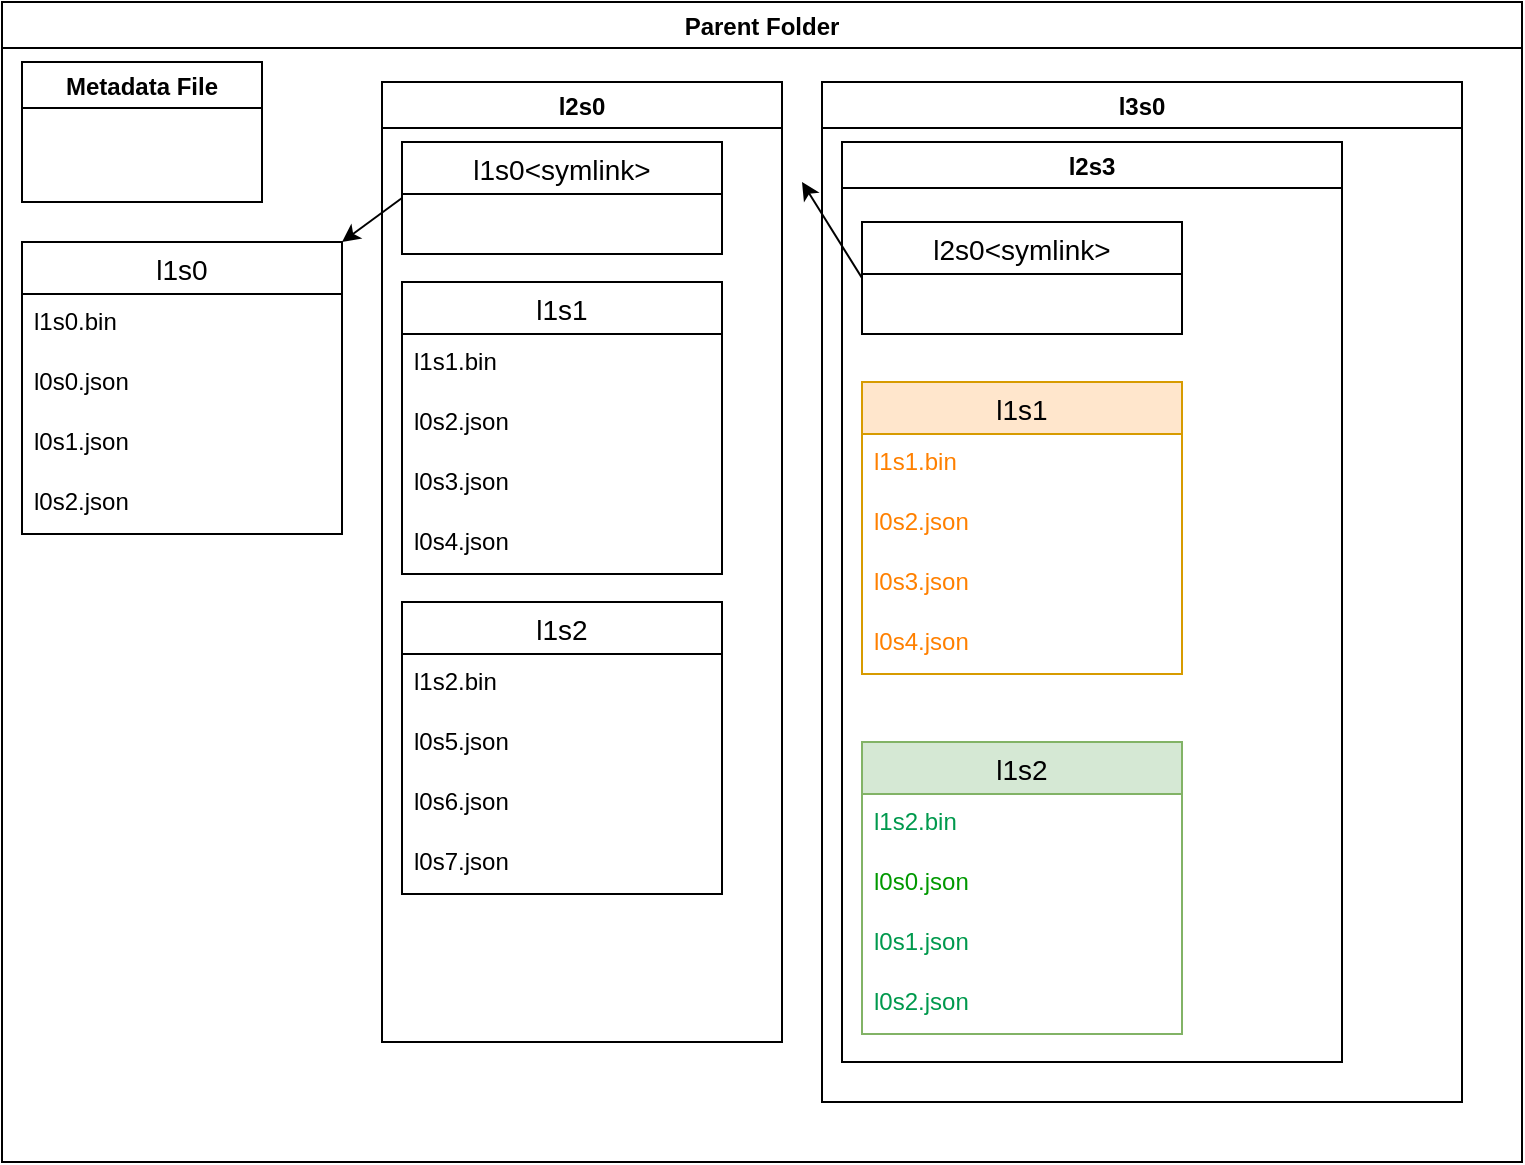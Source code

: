 <mxfile version="24.7.17">
  <diagram id="R2lEEEUBdFMjLlhIrx00" name="Page-1">
    <mxGraphModel dx="798" dy="779" grid="1" gridSize="10" guides="1" tooltips="1" connect="1" arrows="1" fold="1" page="1" pageScale="1" pageWidth="850" pageHeight="1100" math="0" shadow="0" extFonts="Permanent Marker^https://fonts.googleapis.com/css?family=Permanent+Marker">
      <root>
        <mxCell id="0" />
        <mxCell id="1" parent="0" />
        <mxCell id="LrgFrGgnKRn9gnrKyvN1-1" value="Parent Folder" style="swimlane;" parent="1" vertex="1">
          <mxGeometry x="20" y="30" width="760" height="580" as="geometry" />
        </mxCell>
        <mxCell id="LrgFrGgnKRn9gnrKyvN1-2" value="Metadata File" style="swimlane;" parent="LrgFrGgnKRn9gnrKyvN1-1" vertex="1">
          <mxGeometry x="10" y="30" width="120" height="70" as="geometry" />
        </mxCell>
        <mxCell id="LrgFrGgnKRn9gnrKyvN1-5" value="l1s0" style="swimlane;fontStyle=0;childLayout=stackLayout;horizontal=1;startSize=26;horizontalStack=0;resizeParent=1;resizeParentMax=0;resizeLast=0;collapsible=1;marginBottom=0;align=center;fontSize=14;" parent="LrgFrGgnKRn9gnrKyvN1-1" vertex="1">
          <mxGeometry x="10" y="120" width="160" height="146" as="geometry" />
        </mxCell>
        <mxCell id="j7KrwhmS64TWg9JCUcNl-1" value="l1s0.bin" style="text;strokeColor=none;fillColor=none;spacingLeft=4;spacingRight=4;overflow=hidden;rotatable=0;points=[[0,0.5],[1,0.5]];portConstraint=eastwest;fontSize=12;whiteSpace=wrap;html=1;" vertex="1" parent="LrgFrGgnKRn9gnrKyvN1-5">
          <mxGeometry y="26" width="160" height="30" as="geometry" />
        </mxCell>
        <mxCell id="LrgFrGgnKRn9gnrKyvN1-7" value="l0s0.json" style="text;strokeColor=none;fillColor=none;spacingLeft=4;spacingRight=4;overflow=hidden;rotatable=0;points=[[0,0.5],[1,0.5]];portConstraint=eastwest;fontSize=12;whiteSpace=wrap;html=1;" parent="LrgFrGgnKRn9gnrKyvN1-5" vertex="1">
          <mxGeometry y="56" width="160" height="30" as="geometry" />
        </mxCell>
        <mxCell id="LrgFrGgnKRn9gnrKyvN1-8" value="l0s1.json" style="text;strokeColor=none;fillColor=none;spacingLeft=4;spacingRight=4;overflow=hidden;rotatable=0;points=[[0,0.5],[1,0.5]];portConstraint=eastwest;fontSize=12;whiteSpace=wrap;html=1;" parent="LrgFrGgnKRn9gnrKyvN1-5" vertex="1">
          <mxGeometry y="86" width="160" height="30" as="geometry" />
        </mxCell>
        <mxCell id="QEZ_RuPX-nVI-A6pmcZZ-2" value="l0s2.json" style="text;strokeColor=none;fillColor=none;spacingLeft=4;spacingRight=4;overflow=hidden;rotatable=0;points=[[0,0.5],[1,0.5]];portConstraint=eastwest;fontSize=12;whiteSpace=wrap;html=1;" parent="LrgFrGgnKRn9gnrKyvN1-5" vertex="1">
          <mxGeometry y="116" width="160" height="30" as="geometry" />
        </mxCell>
        <mxCell id="LrgFrGgnKRn9gnrKyvN1-13" value="l2s0" style="swimlane;" parent="LrgFrGgnKRn9gnrKyvN1-1" vertex="1">
          <mxGeometry x="190" y="40" width="200" height="480" as="geometry" />
        </mxCell>
        <mxCell id="LrgFrGgnKRn9gnrKyvN1-14" value="l1s1" style="swimlane;fontStyle=0;childLayout=stackLayout;horizontal=1;startSize=26;horizontalStack=0;resizeParent=1;resizeParentMax=0;resizeLast=0;collapsible=1;marginBottom=0;align=center;fontSize=14;" parent="LrgFrGgnKRn9gnrKyvN1-13" vertex="1">
          <mxGeometry x="10" y="100" width="160" height="146" as="geometry" />
        </mxCell>
        <mxCell id="j7KrwhmS64TWg9JCUcNl-2" value="l1s1.bin" style="text;strokeColor=none;fillColor=none;spacingLeft=4;spacingRight=4;overflow=hidden;rotatable=0;points=[[0,0.5],[1,0.5]];portConstraint=eastwest;fontSize=12;whiteSpace=wrap;html=1;" vertex="1" parent="LrgFrGgnKRn9gnrKyvN1-14">
          <mxGeometry y="26" width="160" height="30" as="geometry" />
        </mxCell>
        <mxCell id="LrgFrGgnKRn9gnrKyvN1-16" value="l0s2.json" style="text;strokeColor=none;fillColor=none;spacingLeft=4;spacingRight=4;overflow=hidden;rotatable=0;points=[[0,0.5],[1,0.5]];portConstraint=eastwest;fontSize=12;whiteSpace=wrap;html=1;" parent="LrgFrGgnKRn9gnrKyvN1-14" vertex="1">
          <mxGeometry y="56" width="160" height="30" as="geometry" />
        </mxCell>
        <mxCell id="LrgFrGgnKRn9gnrKyvN1-17" value="l0s3.json" style="text;strokeColor=none;fillColor=none;spacingLeft=4;spacingRight=4;overflow=hidden;rotatable=0;points=[[0,0.5],[1,0.5]];portConstraint=eastwest;fontSize=12;whiteSpace=wrap;html=1;" parent="LrgFrGgnKRn9gnrKyvN1-14" vertex="1">
          <mxGeometry y="86" width="160" height="30" as="geometry" />
        </mxCell>
        <mxCell id="QEZ_RuPX-nVI-A6pmcZZ-3" value="l0s4.json" style="text;strokeColor=none;fillColor=none;spacingLeft=4;spacingRight=4;overflow=hidden;rotatable=0;points=[[0,0.5],[1,0.5]];portConstraint=eastwest;fontSize=12;whiteSpace=wrap;html=1;" parent="LrgFrGgnKRn9gnrKyvN1-14" vertex="1">
          <mxGeometry y="116" width="160" height="30" as="geometry" />
        </mxCell>
        <mxCell id="LrgFrGgnKRn9gnrKyvN1-19" value="l1s2" style="swimlane;fontStyle=0;childLayout=stackLayout;horizontal=1;startSize=26;horizontalStack=0;resizeParent=1;resizeParentMax=0;resizeLast=0;collapsible=1;marginBottom=0;align=center;fontSize=14;" parent="LrgFrGgnKRn9gnrKyvN1-13" vertex="1">
          <mxGeometry x="10" y="260" width="160" height="146" as="geometry" />
        </mxCell>
        <mxCell id="j7KrwhmS64TWg9JCUcNl-3" value="l1s2.bin" style="text;strokeColor=none;fillColor=none;spacingLeft=4;spacingRight=4;overflow=hidden;rotatable=0;points=[[0,0.5],[1,0.5]];portConstraint=eastwest;fontSize=12;whiteSpace=wrap;html=1;" vertex="1" parent="LrgFrGgnKRn9gnrKyvN1-19">
          <mxGeometry y="26" width="160" height="30" as="geometry" />
        </mxCell>
        <mxCell id="LrgFrGgnKRn9gnrKyvN1-21" value="l0s5.json" style="text;strokeColor=none;fillColor=none;spacingLeft=4;spacingRight=4;overflow=hidden;rotatable=0;points=[[0,0.5],[1,0.5]];portConstraint=eastwest;fontSize=12;whiteSpace=wrap;html=1;" parent="LrgFrGgnKRn9gnrKyvN1-19" vertex="1">
          <mxGeometry y="56" width="160" height="30" as="geometry" />
        </mxCell>
        <mxCell id="LrgFrGgnKRn9gnrKyvN1-22" value="l0s6.json" style="text;strokeColor=none;fillColor=none;spacingLeft=4;spacingRight=4;overflow=hidden;rotatable=0;points=[[0,0.5],[1,0.5]];portConstraint=eastwest;fontSize=12;whiteSpace=wrap;html=1;" parent="LrgFrGgnKRn9gnrKyvN1-19" vertex="1">
          <mxGeometry y="86" width="160" height="30" as="geometry" />
        </mxCell>
        <mxCell id="QEZ_RuPX-nVI-A6pmcZZ-4" value="l0s7.json" style="text;strokeColor=none;fillColor=none;spacingLeft=4;spacingRight=4;overflow=hidden;rotatable=0;points=[[0,0.5],[1,0.5]];portConstraint=eastwest;fontSize=12;whiteSpace=wrap;html=1;" parent="LrgFrGgnKRn9gnrKyvN1-19" vertex="1">
          <mxGeometry y="116" width="160" height="30" as="geometry" />
        </mxCell>
        <mxCell id="QEZ_RuPX-nVI-A6pmcZZ-5" value="l1s0&lt;symlink&gt;" style="swimlane;fontStyle=0;childLayout=stackLayout;horizontal=1;startSize=26;horizontalStack=0;resizeParent=1;resizeParentMax=0;resizeLast=0;collapsible=1;marginBottom=0;align=center;fontSize=14;" parent="LrgFrGgnKRn9gnrKyvN1-13" vertex="1">
          <mxGeometry x="10" y="30" width="160" height="56" as="geometry" />
        </mxCell>
        <mxCell id="LrgFrGgnKRn9gnrKyvN1-23" value="l3s0" style="swimlane;" parent="LrgFrGgnKRn9gnrKyvN1-1" vertex="1">
          <mxGeometry x="410" y="40" width="320" height="510" as="geometry" />
        </mxCell>
        <mxCell id="LrgFrGgnKRn9gnrKyvN1-32" value="l2s3" style="swimlane;" parent="LrgFrGgnKRn9gnrKyvN1-23" vertex="1">
          <mxGeometry x="10" y="30" width="250" height="460" as="geometry" />
        </mxCell>
        <mxCell id="LrgFrGgnKRn9gnrKyvN1-33" value="l1s1" style="swimlane;fontStyle=0;childLayout=stackLayout;horizontal=1;startSize=26;horizontalStack=0;resizeParent=1;resizeParentMax=0;resizeLast=0;collapsible=1;marginBottom=0;align=center;fontSize=14;fillColor=#ffe6cc;strokeColor=#d79b00;" parent="LrgFrGgnKRn9gnrKyvN1-32" vertex="1">
          <mxGeometry x="10" y="120" width="160" height="146" as="geometry" />
        </mxCell>
        <mxCell id="j7KrwhmS64TWg9JCUcNl-4" value="l1s1.bin" style="text;strokeColor=none;fillColor=none;spacingLeft=4;spacingRight=4;overflow=hidden;rotatable=0;points=[[0,0.5],[1,0.5]];portConstraint=eastwest;fontSize=12;whiteSpace=wrap;html=1;fontColor=#FF8000;" vertex="1" parent="LrgFrGgnKRn9gnrKyvN1-33">
          <mxGeometry y="26" width="160" height="30" as="geometry" />
        </mxCell>
        <mxCell id="LrgFrGgnKRn9gnrKyvN1-35" value="l0s2.json" style="text;strokeColor=none;fillColor=none;spacingLeft=4;spacingRight=4;overflow=hidden;rotatable=0;points=[[0,0.5],[1,0.5]];portConstraint=eastwest;fontSize=12;whiteSpace=wrap;html=1;fontColor=#FF8000;" parent="LrgFrGgnKRn9gnrKyvN1-33" vertex="1">
          <mxGeometry y="56" width="160" height="30" as="geometry" />
        </mxCell>
        <mxCell id="LrgFrGgnKRn9gnrKyvN1-36" value="l0s3.json" style="text;strokeColor=none;fillColor=none;spacingLeft=4;spacingRight=4;overflow=hidden;rotatable=0;points=[[0,0.5],[1,0.5]];portConstraint=eastwest;fontSize=12;whiteSpace=wrap;html=1;fontColor=#FF8000;" parent="LrgFrGgnKRn9gnrKyvN1-33" vertex="1">
          <mxGeometry y="86" width="160" height="30" as="geometry" />
        </mxCell>
        <mxCell id="QEZ_RuPX-nVI-A6pmcZZ-12" value="l0s4.json" style="text;strokeColor=none;fillColor=none;spacingLeft=4;spacingRight=4;overflow=hidden;rotatable=0;points=[[0,0.5],[1,0.5]];portConstraint=eastwest;fontSize=12;whiteSpace=wrap;html=1;fontColor=#FF8000;" parent="LrgFrGgnKRn9gnrKyvN1-33" vertex="1">
          <mxGeometry y="116" width="160" height="30" as="geometry" />
        </mxCell>
        <mxCell id="LrgFrGgnKRn9gnrKyvN1-37" value="l1s2" style="swimlane;fontStyle=0;childLayout=stackLayout;horizontal=1;startSize=26;horizontalStack=0;resizeParent=1;resizeParentMax=0;resizeLast=0;collapsible=1;marginBottom=0;align=center;fontSize=14;fillColor=#d5e8d4;strokeColor=#82b366;" parent="LrgFrGgnKRn9gnrKyvN1-32" vertex="1">
          <mxGeometry x="10" y="300" width="160" height="146" as="geometry" />
        </mxCell>
        <mxCell id="j7KrwhmS64TWg9JCUcNl-5" value="l1s2.bin" style="text;strokeColor=none;fillColor=none;spacingLeft=4;spacingRight=4;overflow=hidden;rotatable=0;points=[[0,0.5],[1,0.5]];portConstraint=eastwest;fontSize=12;whiteSpace=wrap;html=1;fontColor=#00994D;" vertex="1" parent="LrgFrGgnKRn9gnrKyvN1-37">
          <mxGeometry y="26" width="160" height="30" as="geometry" />
        </mxCell>
        <mxCell id="LrgFrGgnKRn9gnrKyvN1-39" value="l0s0.json" style="text;strokeColor=none;fillColor=none;spacingLeft=4;spacingRight=4;overflow=hidden;rotatable=0;points=[[0,0.5],[1,0.5]];portConstraint=eastwest;fontSize=12;whiteSpace=wrap;html=1;fontColor=#009900;" parent="LrgFrGgnKRn9gnrKyvN1-37" vertex="1">
          <mxGeometry y="56" width="160" height="30" as="geometry" />
        </mxCell>
        <mxCell id="LrgFrGgnKRn9gnrKyvN1-40" value="l0s1.json" style="text;strokeColor=none;fillColor=none;spacingLeft=4;spacingRight=4;overflow=hidden;rotatable=0;points=[[0,0.5],[1,0.5]];portConstraint=eastwest;fontSize=12;whiteSpace=wrap;html=1;fontColor=#00994D;" parent="LrgFrGgnKRn9gnrKyvN1-37" vertex="1">
          <mxGeometry y="86" width="160" height="30" as="geometry" />
        </mxCell>
        <mxCell id="QEZ_RuPX-nVI-A6pmcZZ-11" value="l0s2.json" style="text;strokeColor=none;fillColor=none;spacingLeft=4;spacingRight=4;overflow=hidden;rotatable=0;points=[[0,0.5],[1,0.5]];portConstraint=eastwest;fontSize=12;whiteSpace=wrap;html=1;fontColor=#00994D;" parent="LrgFrGgnKRn9gnrKyvN1-37" vertex="1">
          <mxGeometry y="116" width="160" height="30" as="geometry" />
        </mxCell>
        <mxCell id="QEZ_RuPX-nVI-A6pmcZZ-14" value="l2s0&lt;symlink&gt;" style="swimlane;fontStyle=0;childLayout=stackLayout;horizontal=1;startSize=26;horizontalStack=0;resizeParent=1;resizeParentMax=0;resizeLast=0;collapsible=1;marginBottom=0;align=center;fontSize=14;" parent="LrgFrGgnKRn9gnrKyvN1-32" vertex="1">
          <mxGeometry x="10" y="40" width="160" height="56" as="geometry" />
        </mxCell>
        <mxCell id="QEZ_RuPX-nVI-A6pmcZZ-10" value="" style="endArrow=classic;html=1;rounded=0;entryX=1;entryY=0;entryDx=0;entryDy=0;exitX=0;exitY=0.5;exitDx=0;exitDy=0;" parent="LrgFrGgnKRn9gnrKyvN1-1" source="QEZ_RuPX-nVI-A6pmcZZ-5" target="LrgFrGgnKRn9gnrKyvN1-5" edge="1">
          <mxGeometry width="50" height="50" relative="1" as="geometry">
            <mxPoint x="350" y="390" as="sourcePoint" />
            <mxPoint x="400" y="340" as="targetPoint" />
          </mxGeometry>
        </mxCell>
        <mxCell id="QEZ_RuPX-nVI-A6pmcZZ-15" value="" style="endArrow=classic;html=1;rounded=0;exitX=0;exitY=0.5;exitDx=0;exitDy=0;" parent="1" source="QEZ_RuPX-nVI-A6pmcZZ-14" edge="1">
          <mxGeometry width="50" height="50" relative="1" as="geometry">
            <mxPoint x="380" y="420" as="sourcePoint" />
            <mxPoint x="420" y="120" as="targetPoint" />
          </mxGeometry>
        </mxCell>
      </root>
    </mxGraphModel>
  </diagram>
</mxfile>
